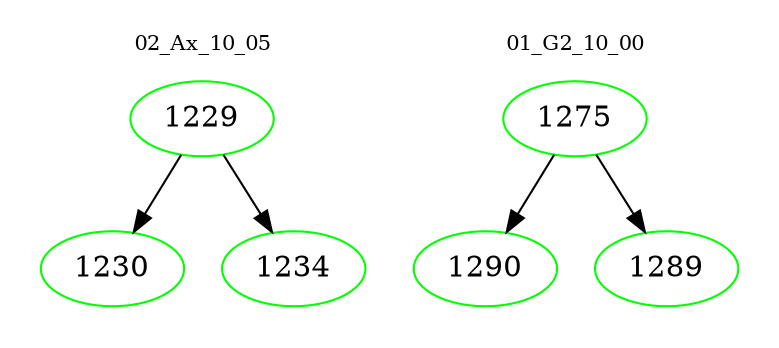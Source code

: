 digraph{
subgraph cluster_0 {
color = white
label = "02_Ax_10_05";
fontsize=10;
T0_1229 [label="1229", color="green"]
T0_1229 -> T0_1230 [color="black"]
T0_1230 [label="1230", color="green"]
T0_1229 -> T0_1234 [color="black"]
T0_1234 [label="1234", color="green"]
}
subgraph cluster_1 {
color = white
label = "01_G2_10_00";
fontsize=10;
T1_1275 [label="1275", color="green"]
T1_1275 -> T1_1290 [color="black"]
T1_1290 [label="1290", color="green"]
T1_1275 -> T1_1289 [color="black"]
T1_1289 [label="1289", color="green"]
}
}
